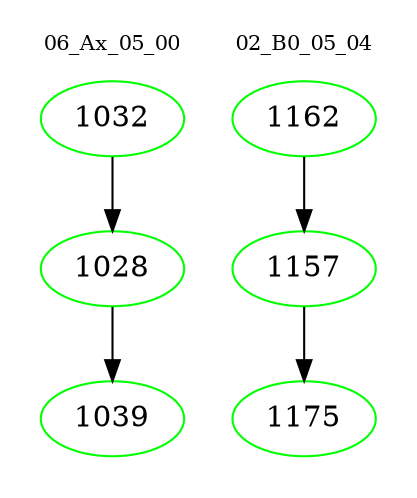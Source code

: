 digraph{
subgraph cluster_0 {
color = white
label = "06_Ax_05_00";
fontsize=10;
T0_1032 [label="1032", color="green"]
T0_1032 -> T0_1028 [color="black"]
T0_1028 [label="1028", color="green"]
T0_1028 -> T0_1039 [color="black"]
T0_1039 [label="1039", color="green"]
}
subgraph cluster_1 {
color = white
label = "02_B0_05_04";
fontsize=10;
T1_1162 [label="1162", color="green"]
T1_1162 -> T1_1157 [color="black"]
T1_1157 [label="1157", color="green"]
T1_1157 -> T1_1175 [color="black"]
T1_1175 [label="1175", color="green"]
}
}
